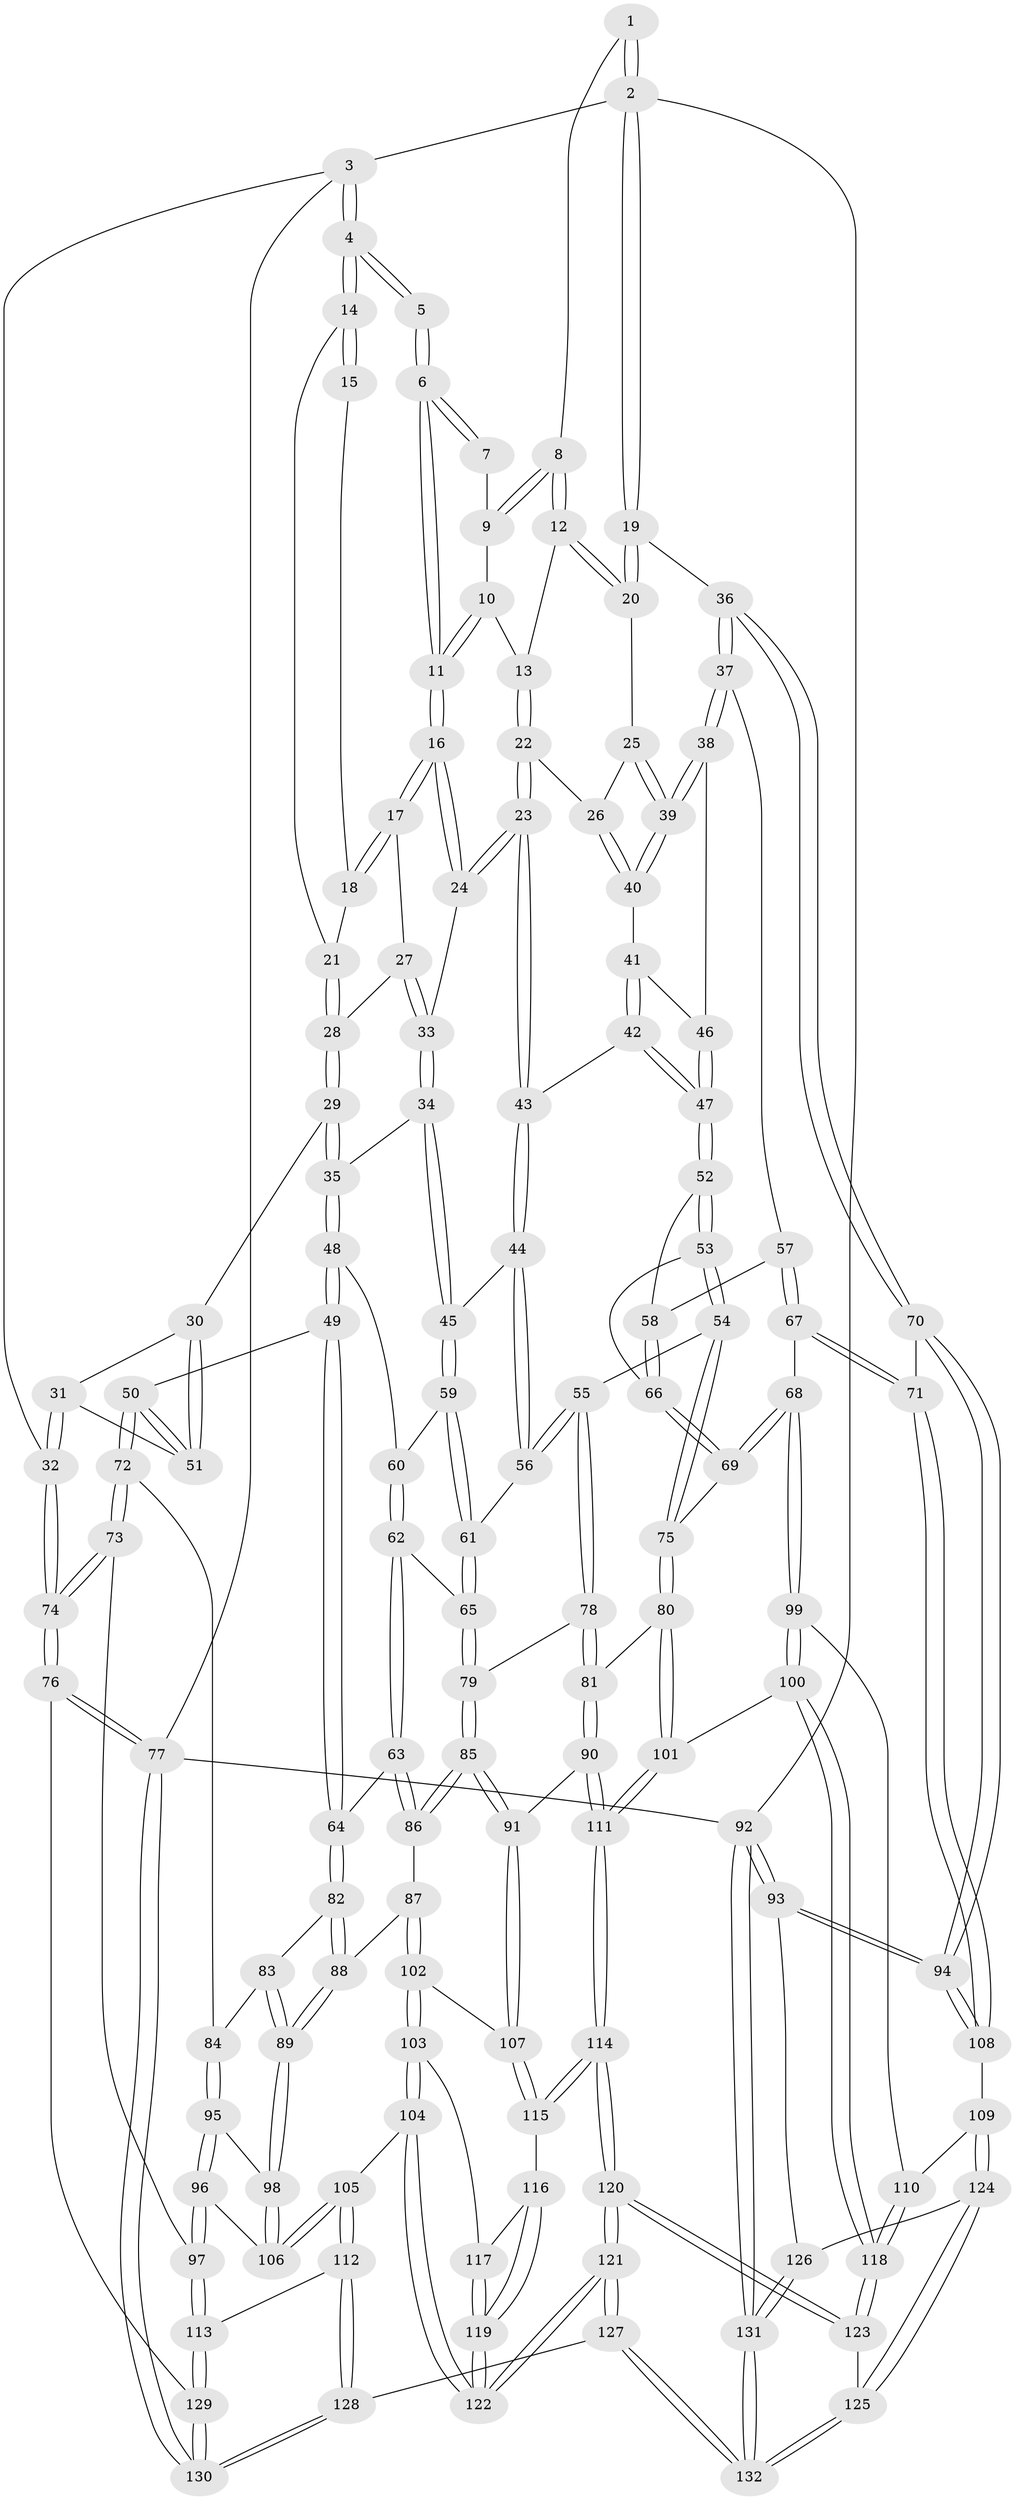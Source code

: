 // Generated by graph-tools (version 1.1) at 2025/38/03/09/25 02:38:43]
// undirected, 132 vertices, 327 edges
graph export_dot {
graph [start="1"]
  node [color=gray90,style=filled];
  1 [pos="+0.8091558550751193+0"];
  2 [pos="+1+0"];
  3 [pos="+0+0"];
  4 [pos="+0+0"];
  5 [pos="+0.46628128950337144+0"];
  6 [pos="+0.4779236354240479+0"];
  7 [pos="+0.6529344356308079+0"];
  8 [pos="+0.8072279456060429+0.04083078347611255"];
  9 [pos="+0.7044452617665262+0.03936293738241741"];
  10 [pos="+0.6970848700165257+0.048053712793766516"];
  11 [pos="+0.49929619846906476+0.03636194720156787"];
  12 [pos="+0.8086125060951211+0.04671136338411661"];
  13 [pos="+0.7073488778007594+0.1093896746287533"];
  14 [pos="+0+0"];
  15 [pos="+0.29290185809972435+0.0665724274942512"];
  16 [pos="+0.4992500798542392+0.12781393217490922"];
  17 [pos="+0.44653671459224165+0.1330684375067915"];
  18 [pos="+0.30040896766614683+0.10226835650849285"];
  19 [pos="+1+0.18883457348178992"];
  20 [pos="+0.880446225018133+0.14500569534034383"];
  21 [pos="+0.2214092592607325+0.14630913756211922"];
  22 [pos="+0.6700088869263803+0.1661600307531162"];
  23 [pos="+0.532478609303914+0.19496969525266325"];
  24 [pos="+0.5147025545571777+0.16199660599611496"];
  25 [pos="+0.8629138826042041+0.1575100975918126"];
  26 [pos="+0.7730199491777802+0.19671697866369378"];
  27 [pos="+0.2943350385137349+0.1922863270322863"];
  28 [pos="+0.23041949005535636+0.17115544859978016"];
  29 [pos="+0.18696205180791334+0.2918029156949339"];
  30 [pos="+0.14198496655864454+0.29668778229786896"];
  31 [pos="+0+0.20977876948717997"];
  32 [pos="+0+0.19372956778289901"];
  33 [pos="+0.3083363702028386+0.2482134356923322"];
  34 [pos="+0.29838107381636064+0.33308939384919295"];
  35 [pos="+0.269587841799212+0.3433435800886605"];
  36 [pos="+1+0.3830500069913859"];
  37 [pos="+0.9059453828028557+0.42430623112762994"];
  38 [pos="+0.8279161169226634+0.35210679674049855"];
  39 [pos="+0.8257598864340924+0.34882004155405477"];
  40 [pos="+0.7653319123993744+0.2954987377770591"];
  41 [pos="+0.7004083614894767+0.3086891030771509"];
  42 [pos="+0.615708713782196+0.3171602947202899"];
  43 [pos="+0.5316758699099206+0.24333419623638125"];
  44 [pos="+0.47410899487055685+0.31383257767691713"];
  45 [pos="+0.42794868319820295+0.3386306880413432"];
  46 [pos="+0.7448326585125179+0.37379752436373914"];
  47 [pos="+0.6592450207448811+0.4236170095065135"];
  48 [pos="+0.24978962120216447+0.44672429657479124"];
  49 [pos="+0.15938199057886315+0.504338328562527"];
  50 [pos="+0.15017459841964842+0.5040764340031364"];
  51 [pos="+0.14306478226066674+0.49338669653179934"];
  52 [pos="+0.6678217891617679+0.47414248409581594"];
  53 [pos="+0.6550999083518562+0.4942444872494187"];
  54 [pos="+0.6502074846322351+0.49941921936231815"];
  55 [pos="+0.5460136577664085+0.5216871730447263"];
  56 [pos="+0.5343193249359303+0.5170118113409469"];
  57 [pos="+0.8581408469416798+0.46589897722571594"];
  58 [pos="+0.8539153560938633+0.4666721894396387"];
  59 [pos="+0.38873347398619007+0.47422559660158237"];
  60 [pos="+0.34924789290988045+0.5078525913344686"];
  61 [pos="+0.5160208912816214+0.5214372339063977"];
  62 [pos="+0.35010613900575116+0.5440599675092572"];
  63 [pos="+0.3258119130631967+0.5868688087216153"];
  64 [pos="+0.21672656906224583+0.573768177479137"];
  65 [pos="+0.4449980569537086+0.5838572474900987"];
  66 [pos="+0.7540505021718426+0.5733160604989591"];
  67 [pos="+0.8378771899874713+0.6681808486803845"];
  68 [pos="+0.7896161733113125+0.6788099226971162"];
  69 [pos="+0.7710297205236228+0.6695128333310643"];
  70 [pos="+1+0.39872999482263466"];
  71 [pos="+0.8876324481809413+0.6899169201762602"];
  72 [pos="+0.06777069699691853+0.587140469332502"];
  73 [pos="+0+0.6668160018596885"];
  74 [pos="+0+0.6667643855060158"];
  75 [pos="+0.675295619930603+0.6511760401573762"];
  76 [pos="+0+0.9037451116794843"];
  77 [pos="+0+1"];
  78 [pos="+0.54964970755237+0.6426169046129727"];
  79 [pos="+0.447629684369285+0.6250491398298872"];
  80 [pos="+0.5931006289190635+0.7088262903011262"];
  81 [pos="+0.5803938984674972+0.7034507072858426"];
  82 [pos="+0.2132571821341273+0.6348609558172443"];
  83 [pos="+0.16808204369443971+0.6556926263065456"];
  84 [pos="+0.14176340616537383+0.6617024406279423"];
  85 [pos="+0.4018960945624797+0.703161246115516"];
  86 [pos="+0.3330108837253224+0.6690861023204835"];
  87 [pos="+0.27704333197024644+0.6973360501227736"];
  88 [pos="+0.2723476877681023+0.6972228129169995"];
  89 [pos="+0.227269681552455+0.7246109016568926"];
  90 [pos="+0.42930107316618543+0.7470222618019524"];
  91 [pos="+0.42839735804151785+0.746655985679857"];
  92 [pos="+1+1"];
  93 [pos="+1+0.8054354927453712"];
  94 [pos="+1+0.8021999768176218"];
  95 [pos="+0.14191641677377695+0.6911114859413231"];
  96 [pos="+0.10890714094076569+0.7563228939335398"];
  97 [pos="+0.06373583681408489+0.773818118911106"];
  98 [pos="+0.22273916036241564+0.7283702976223217"];
  99 [pos="+0.760271650739428+0.7652597123594544"];
  100 [pos="+0.6866889737690292+0.8365221025575915"];
  101 [pos="+0.6238550844902429+0.808549067945506"];
  102 [pos="+0.30069592856406085+0.8168027716878592"];
  103 [pos="+0.28490063948872296+0.8351086451689831"];
  104 [pos="+0.26210186174759936+0.8495473908458553"];
  105 [pos="+0.22770369808487187+0.864470074861795"];
  106 [pos="+0.19525328063462621+0.7803454202196658"];
  107 [pos="+0.3727356245909921+0.7974431890907401"];
  108 [pos="+0.9546084030628922+0.7848066507295525"];
  109 [pos="+0.9077050732909221+0.8402320360285535"];
  110 [pos="+0.8423637509465562+0.8342594824672304"];
  111 [pos="+0.5072994819092539+0.9029401019582994"];
  112 [pos="+0.2260365059181623+0.8674265496859592"];
  113 [pos="+0.11104794388008264+0.8975767039366603"];
  114 [pos="+0.4966800508441458+0.93799182999688"];
  115 [pos="+0.3822086958001107+0.8625790182552775"];
  116 [pos="+0.3740848672255809+0.8683721363338712"];
  117 [pos="+0.3202270104485792+0.8588271794270866"];
  118 [pos="+0.7194078226632592+0.9021525240557484"];
  119 [pos="+0.3539254909419017+0.8979367603076297"];
  120 [pos="+0.4923093829334015+0.9938438910569132"];
  121 [pos="+0.4177215594559796+1"];
  122 [pos="+0.3523539803635035+0.9245749704043581"];
  123 [pos="+0.7225582335618337+0.9249178993454781"];
  124 [pos="+0.8988046404602351+0.8968728211688515"];
  125 [pos="+0.7564296426477224+0.979325351016424"];
  126 [pos="+0.9217377185144685+0.9366915242454861"];
  127 [pos="+0.41274202304303403+1"];
  128 [pos="+0.35116952752502184+1"];
  129 [pos="+0.09370733128396061+0.9250007767045707"];
  130 [pos="+0.17363902690196859+1"];
  131 [pos="+1+1"];
  132 [pos="+0.7850000879769573+1"];
  1 -- 2;
  1 -- 2;
  1 -- 8;
  2 -- 3;
  2 -- 19;
  2 -- 19;
  2 -- 92;
  3 -- 4;
  3 -- 4;
  3 -- 32;
  3 -- 77;
  4 -- 5;
  4 -- 5;
  4 -- 14;
  4 -- 14;
  5 -- 6;
  5 -- 6;
  6 -- 7;
  6 -- 7;
  6 -- 11;
  6 -- 11;
  7 -- 9;
  8 -- 9;
  8 -- 9;
  8 -- 12;
  8 -- 12;
  9 -- 10;
  10 -- 11;
  10 -- 11;
  10 -- 13;
  11 -- 16;
  11 -- 16;
  12 -- 13;
  12 -- 20;
  12 -- 20;
  13 -- 22;
  13 -- 22;
  14 -- 15;
  14 -- 15;
  14 -- 21;
  15 -- 18;
  16 -- 17;
  16 -- 17;
  16 -- 24;
  16 -- 24;
  17 -- 18;
  17 -- 18;
  17 -- 27;
  18 -- 21;
  19 -- 20;
  19 -- 20;
  19 -- 36;
  20 -- 25;
  21 -- 28;
  21 -- 28;
  22 -- 23;
  22 -- 23;
  22 -- 26;
  23 -- 24;
  23 -- 24;
  23 -- 43;
  23 -- 43;
  24 -- 33;
  25 -- 26;
  25 -- 39;
  25 -- 39;
  26 -- 40;
  26 -- 40;
  27 -- 28;
  27 -- 33;
  27 -- 33;
  28 -- 29;
  28 -- 29;
  29 -- 30;
  29 -- 35;
  29 -- 35;
  30 -- 31;
  30 -- 51;
  30 -- 51;
  31 -- 32;
  31 -- 32;
  31 -- 51;
  32 -- 74;
  32 -- 74;
  33 -- 34;
  33 -- 34;
  34 -- 35;
  34 -- 45;
  34 -- 45;
  35 -- 48;
  35 -- 48;
  36 -- 37;
  36 -- 37;
  36 -- 70;
  36 -- 70;
  37 -- 38;
  37 -- 38;
  37 -- 57;
  38 -- 39;
  38 -- 39;
  38 -- 46;
  39 -- 40;
  39 -- 40;
  40 -- 41;
  41 -- 42;
  41 -- 42;
  41 -- 46;
  42 -- 43;
  42 -- 47;
  42 -- 47;
  43 -- 44;
  43 -- 44;
  44 -- 45;
  44 -- 56;
  44 -- 56;
  45 -- 59;
  45 -- 59;
  46 -- 47;
  46 -- 47;
  47 -- 52;
  47 -- 52;
  48 -- 49;
  48 -- 49;
  48 -- 60;
  49 -- 50;
  49 -- 64;
  49 -- 64;
  50 -- 51;
  50 -- 51;
  50 -- 72;
  50 -- 72;
  52 -- 53;
  52 -- 53;
  52 -- 58;
  53 -- 54;
  53 -- 54;
  53 -- 66;
  54 -- 55;
  54 -- 75;
  54 -- 75;
  55 -- 56;
  55 -- 56;
  55 -- 78;
  55 -- 78;
  56 -- 61;
  57 -- 58;
  57 -- 67;
  57 -- 67;
  58 -- 66;
  58 -- 66;
  59 -- 60;
  59 -- 61;
  59 -- 61;
  60 -- 62;
  60 -- 62;
  61 -- 65;
  61 -- 65;
  62 -- 63;
  62 -- 63;
  62 -- 65;
  63 -- 64;
  63 -- 86;
  63 -- 86;
  64 -- 82;
  64 -- 82;
  65 -- 79;
  65 -- 79;
  66 -- 69;
  66 -- 69;
  67 -- 68;
  67 -- 71;
  67 -- 71;
  68 -- 69;
  68 -- 69;
  68 -- 99;
  68 -- 99;
  69 -- 75;
  70 -- 71;
  70 -- 94;
  70 -- 94;
  71 -- 108;
  71 -- 108;
  72 -- 73;
  72 -- 73;
  72 -- 84;
  73 -- 74;
  73 -- 74;
  73 -- 97;
  74 -- 76;
  74 -- 76;
  75 -- 80;
  75 -- 80;
  76 -- 77;
  76 -- 77;
  76 -- 129;
  77 -- 130;
  77 -- 130;
  77 -- 92;
  78 -- 79;
  78 -- 81;
  78 -- 81;
  79 -- 85;
  79 -- 85;
  80 -- 81;
  80 -- 101;
  80 -- 101;
  81 -- 90;
  81 -- 90;
  82 -- 83;
  82 -- 88;
  82 -- 88;
  83 -- 84;
  83 -- 89;
  83 -- 89;
  84 -- 95;
  84 -- 95;
  85 -- 86;
  85 -- 86;
  85 -- 91;
  85 -- 91;
  86 -- 87;
  87 -- 88;
  87 -- 102;
  87 -- 102;
  88 -- 89;
  88 -- 89;
  89 -- 98;
  89 -- 98;
  90 -- 91;
  90 -- 111;
  90 -- 111;
  91 -- 107;
  91 -- 107;
  92 -- 93;
  92 -- 93;
  92 -- 131;
  92 -- 131;
  93 -- 94;
  93 -- 94;
  93 -- 126;
  94 -- 108;
  94 -- 108;
  95 -- 96;
  95 -- 96;
  95 -- 98;
  96 -- 97;
  96 -- 97;
  96 -- 106;
  97 -- 113;
  97 -- 113;
  98 -- 106;
  98 -- 106;
  99 -- 100;
  99 -- 100;
  99 -- 110;
  100 -- 101;
  100 -- 118;
  100 -- 118;
  101 -- 111;
  101 -- 111;
  102 -- 103;
  102 -- 103;
  102 -- 107;
  103 -- 104;
  103 -- 104;
  103 -- 117;
  104 -- 105;
  104 -- 122;
  104 -- 122;
  105 -- 106;
  105 -- 106;
  105 -- 112;
  105 -- 112;
  107 -- 115;
  107 -- 115;
  108 -- 109;
  109 -- 110;
  109 -- 124;
  109 -- 124;
  110 -- 118;
  110 -- 118;
  111 -- 114;
  111 -- 114;
  112 -- 113;
  112 -- 128;
  112 -- 128;
  113 -- 129;
  113 -- 129;
  114 -- 115;
  114 -- 115;
  114 -- 120;
  114 -- 120;
  115 -- 116;
  116 -- 117;
  116 -- 119;
  116 -- 119;
  117 -- 119;
  117 -- 119;
  118 -- 123;
  118 -- 123;
  119 -- 122;
  119 -- 122;
  120 -- 121;
  120 -- 121;
  120 -- 123;
  120 -- 123;
  121 -- 122;
  121 -- 122;
  121 -- 127;
  121 -- 127;
  123 -- 125;
  124 -- 125;
  124 -- 125;
  124 -- 126;
  125 -- 132;
  125 -- 132;
  126 -- 131;
  126 -- 131;
  127 -- 128;
  127 -- 132;
  127 -- 132;
  128 -- 130;
  128 -- 130;
  129 -- 130;
  129 -- 130;
  131 -- 132;
  131 -- 132;
}
